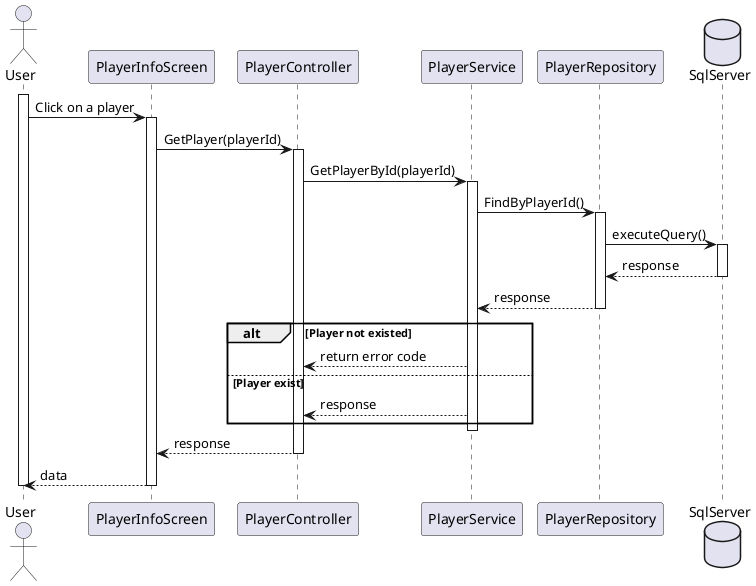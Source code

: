 @startuml View Player Information (Guest)
actor User
participant PlayerInfoScreen
participant PlayerController
participant PlayerService
participant PlayerRepository
database SqlServer

activate User
    User -> PlayerInfoScreen: Click on a player
    activate PlayerInfoScreen
        PlayerInfoScreen -> PlayerController: GetPlayer(playerId)
        activate PlayerController
            PlayerController -> PlayerService: GetPlayerById(playerId)
            activate PlayerService
                PlayerService -> PlayerRepository: FindByPlayerId()
                activate PlayerRepository
                    PlayerRepository -> SqlServer: executeQuery()
                    activate SqlServer
                        SqlServer --> PlayerRepository: response
                    deactivate SqlServer
                    PlayerRepository --> PlayerService: response
                deactivate PlayerRepository
                alt Player not existed
                    PlayerService --> PlayerController: return error code
                else Player exist 
                    PlayerService --> PlayerController: response
                end
            deactivate PlayerService
            PlayerController ---> PlayerInfoScreen: response
        deactivate PlayerController
        PlayerInfoScreen --> User: data
    deactivate PlayerInfoScreen
deactivate User
@enduml